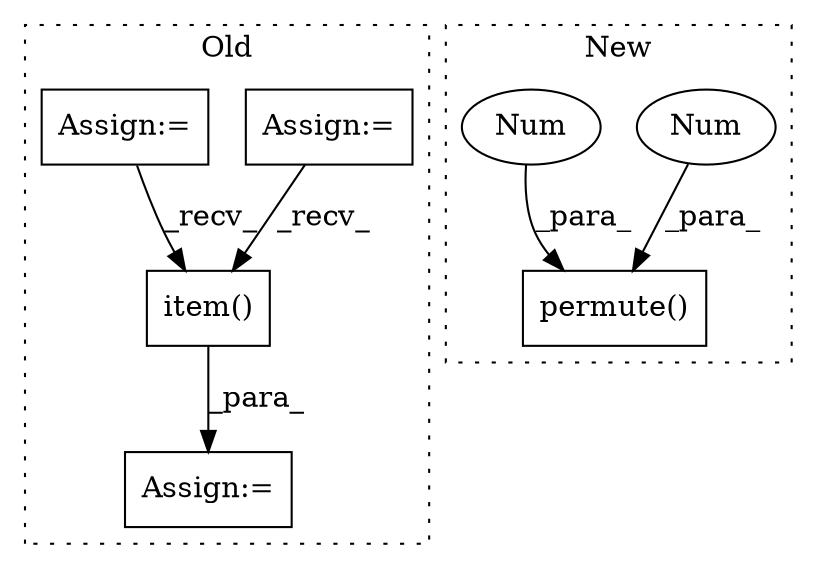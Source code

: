 digraph G {
subgraph cluster0 {
1 [label="item()" a="75" s="2747" l="16" shape="box"];
5 [label="Assign:=" a="68" s="2452" l="3" shape="box"];
6 [label="Assign:=" a="68" s="2520" l="3" shape="box"];
7 [label="Assign:=" a="68" s="2743" l="4" shape="box"];
label = "Old";
style="dotted";
}
subgraph cluster1 {
2 [label="permute()" a="75" s="4269,4291" l="18,1" shape="box"];
3 [label="Num" a="76" s="4287" l="1" shape="ellipse"];
4 [label="Num" a="76" s="4290" l="1" shape="ellipse"];
label = "New";
style="dotted";
}
1 -> 7 [label="_para_"];
3 -> 2 [label="_para_"];
4 -> 2 [label="_para_"];
5 -> 1 [label="_recv_"];
6 -> 1 [label="_recv_"];
}